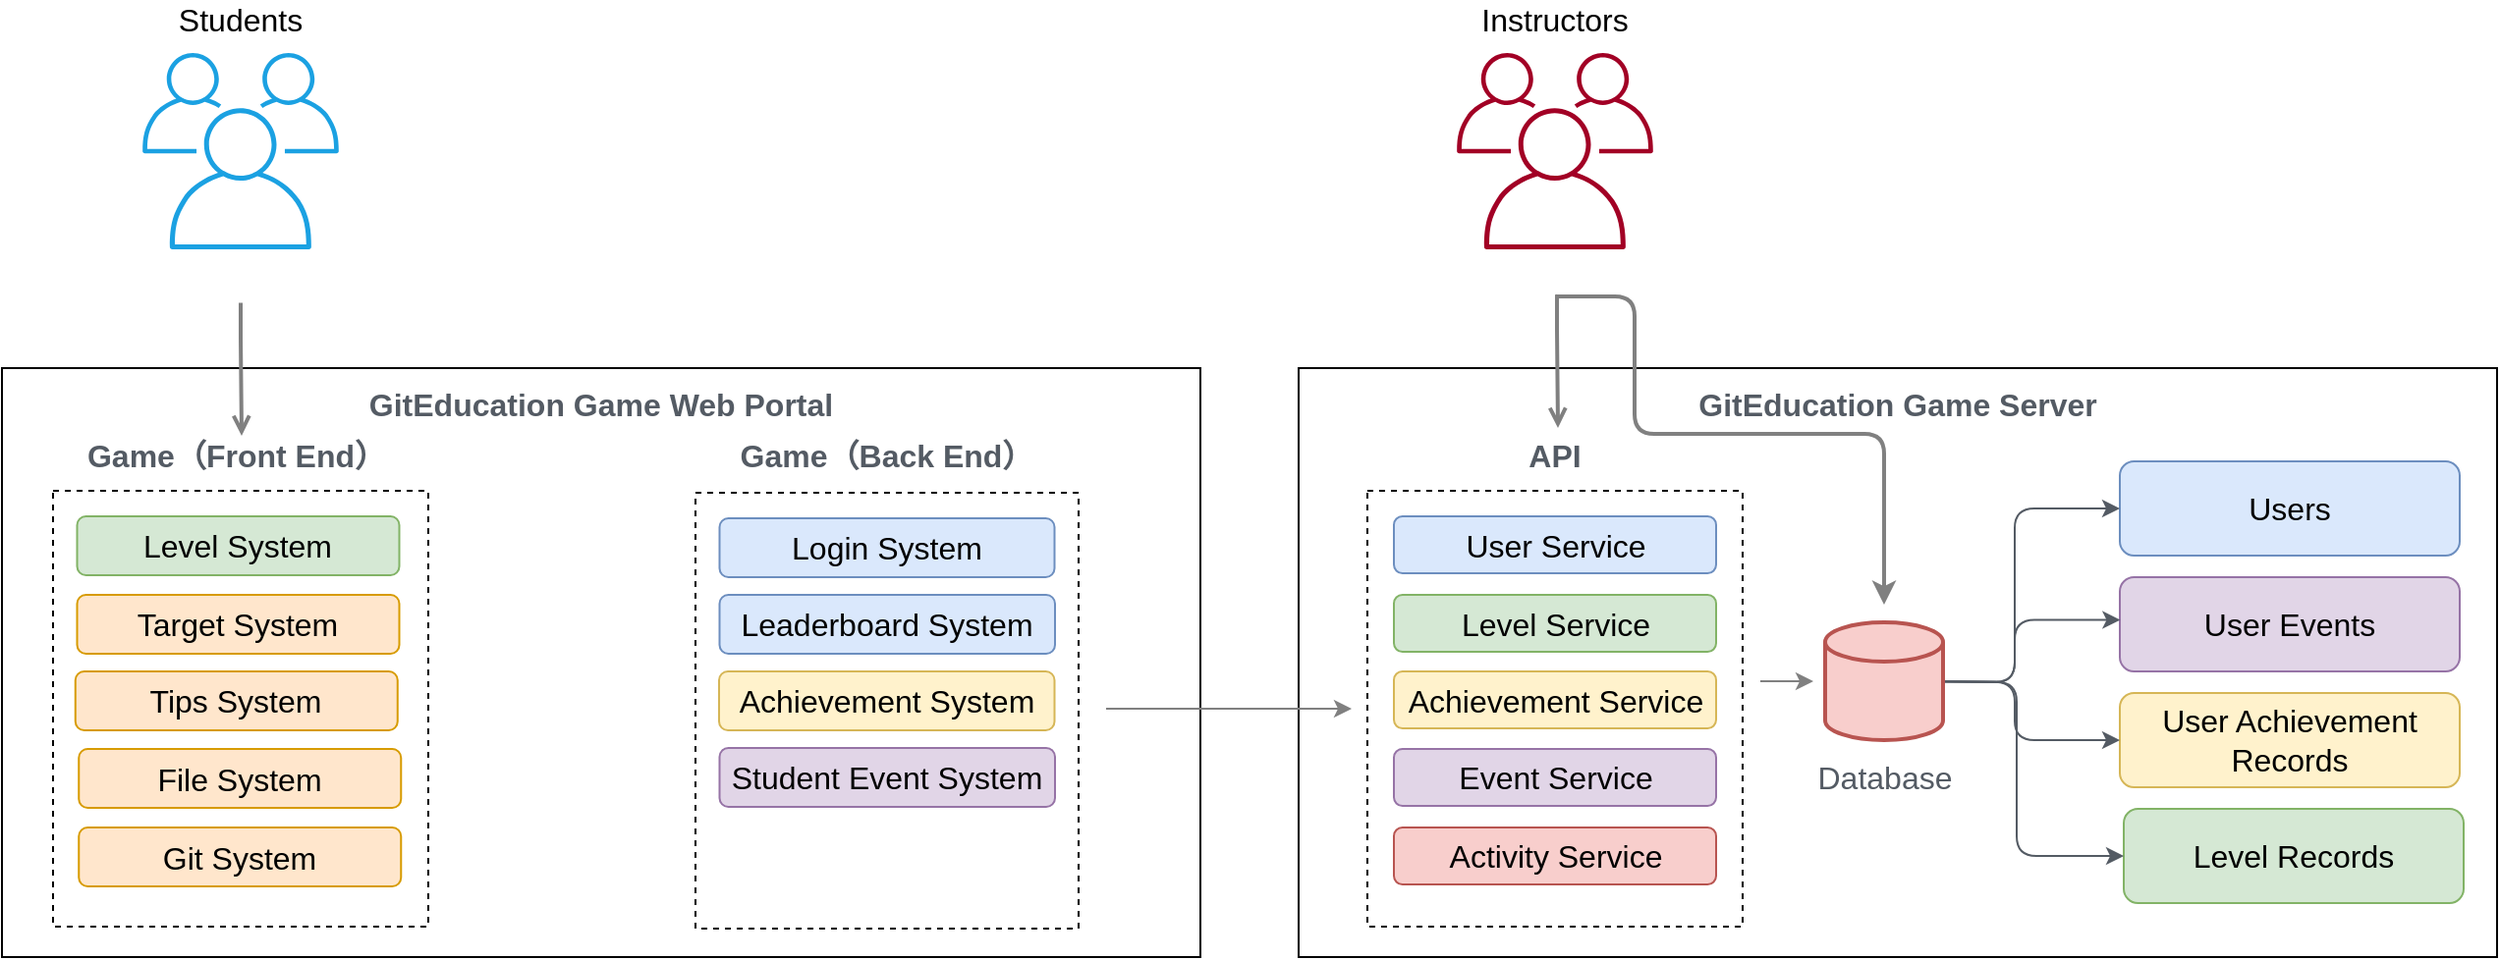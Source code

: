 <mxfile version="15.2.7" type="device"><diagram id="Ht1M8jgEwFfnCIfOTk4-" name="Page-1"><mxGraphModel dx="1497" dy="1265" grid="1" gridSize="10" guides="1" tooltips="1" connect="1" arrows="1" fold="1" page="0" pageScale="1" pageWidth="1169" pageHeight="827" math="0" shadow="0"><root><mxCell id="0"/><mxCell id="1" parent="0"/><mxCell id="XshBHq2qe24tcTKBCftB-1" value="" style="rounded=0;whiteSpace=wrap;html=1;labelBackgroundColor=#ffffff;fillColor=#ffffff;gradientColor=none;" parent="1" vertex="1"><mxGeometry x="30" y="35.5" width="610" height="300" as="geometry"/></mxCell><mxCell id="UEzPUAAOIrF-is8g5C7q-234" style="edgeStyle=orthogonalEdgeStyle;rounded=0;orthogonalLoop=1;jettySize=auto;html=1;startArrow=none;startFill=0;endArrow=open;endFill=0;strokeColor=#808080;strokeWidth=2;" parent="1" edge="1"><mxGeometry relative="1" as="geometry"><mxPoint x="151.5" y="2.208" as="sourcePoint"/><mxPoint x="152" y="70" as="targetPoint"/><Array as="points"><mxPoint x="152" y="20"/><mxPoint x="152" y="20"/></Array></mxGeometry></mxCell><mxCell id="XshBHq2qe24tcTKBCftB-3" value="Students" style="sketch=0;outlineConnect=0;strokeColor=#006EAF;fillColor=#1ba1e2;dashed=0;verticalLabelPosition=bottom;verticalAlign=top;align=center;html=1;fontSize=12;fontStyle=0;aspect=fixed;shape=mxgraph.aws4.illustration_users;pointerEvents=1;fontColor=#ffffff;" parent="1" vertex="1"><mxGeometry x="101.5" y="-125" width="100" height="100" as="geometry"/></mxCell><mxCell id="XshBHq2qe24tcTKBCftB-13" value="GitEducation Game Web Portal" style="text;html=1;strokeColor=none;fillColor=none;align=center;verticalAlign=middle;whiteSpace=wrap;rounded=0;fontSize=16;fontColor=#545B64;fontStyle=1" parent="1" vertex="1"><mxGeometry x="215" y="43.5" width="240" height="20" as="geometry"/></mxCell><mxCell id="XshBHq2qe24tcTKBCftB-16" value="" style="rounded=0;whiteSpace=wrap;html=1;labelBackgroundColor=#ffffff;fillColor=none;gradientColor=none;" parent="1" vertex="1"><mxGeometry x="690" y="35.5" width="610" height="300" as="geometry"/></mxCell><mxCell id="XshBHq2qe24tcTKBCftB-17" style="edgeStyle=orthogonalEdgeStyle;rounded=0;orthogonalLoop=1;jettySize=auto;html=1;startArrow=none;startFill=0;endArrow=open;endFill=0;strokeColor=#808080;strokeWidth=2;" parent="1" edge="1"><mxGeometry relative="1" as="geometry"><mxPoint x="821.5" y="-1.792" as="sourcePoint"/><mxPoint x="822" y="66" as="targetPoint"/><Array as="points"><mxPoint x="822" y="16"/><mxPoint x="822" y="16"/></Array></mxGeometry></mxCell><mxCell id="XshBHq2qe24tcTKBCftB-18" value="instructors" style="sketch=0;outlineConnect=0;dashed=0;verticalLabelPosition=bottom;verticalAlign=top;align=center;html=1;fontSize=12;fontStyle=0;aspect=fixed;shape=mxgraph.aws4.illustration_users;pointerEvents=1;fillColor=#a20025;strokeColor=#6F0000;fontColor=#ffffff;" parent="1" vertex="1"><mxGeometry x="770.5" y="-125" width="100" height="100" as="geometry"/></mxCell><mxCell id="XshBHq2qe24tcTKBCftB-19" value="GitEducation Game Server" style="text;html=1;strokeColor=none;fillColor=none;align=center;verticalAlign=middle;whiteSpace=wrap;rounded=0;fontSize=16;fontColor=#545B64;fontStyle=1" parent="1" vertex="1"><mxGeometry x="885.12" y="43.5" width="219.75" height="20" as="geometry"/></mxCell><mxCell id="8MkwWuEiCVCzs6DIlxsV-3" value="User Achievement Records" style="rounded=1;whiteSpace=wrap;html=1;fontSize=16;fillColor=#fff2cc;strokeColor=#d6b656;" vertex="1" parent="1"><mxGeometry x="1108" y="201" width="173" height="48" as="geometry"/></mxCell><mxCell id="8MkwWuEiCVCzs6DIlxsV-4" value="User Events" style="rounded=1;whiteSpace=wrap;html=1;fontSize=16;fillColor=#e1d5e7;strokeColor=#9673a6;" vertex="1" parent="1"><mxGeometry x="1108" y="142" width="173" height="48" as="geometry"/></mxCell><mxCell id="8MkwWuEiCVCzs6DIlxsV-5" value="Level Records" style="rounded=1;whiteSpace=wrap;html=1;fontSize=16;fillColor=#d5e8d4;strokeColor=#82b366;" vertex="1" parent="1"><mxGeometry x="1110" y="260" width="173" height="48" as="geometry"/></mxCell><mxCell id="8MkwWuEiCVCzs6DIlxsV-7" value="Users" style="rounded=1;whiteSpace=wrap;html=1;fontSize=16;fillColor=#dae8fc;strokeColor=#6c8ebf;" vertex="1" parent="1"><mxGeometry x="1108" y="83" width="173" height="48" as="geometry"/></mxCell><mxCell id="8MkwWuEiCVCzs6DIlxsV-13" value="" style="endArrow=classic;html=1;fontSize=16;fontColor=#545B64;strokeWidth=1;exitX=1;exitY=0.5;exitDx=0;exitDy=0;exitPerimeter=0;entryX=0;entryY=0.5;entryDx=0;entryDy=0;edgeStyle=orthogonalEdgeStyle;strokeColor=#545B64;" edge="1" parent="1" target="8MkwWuEiCVCzs6DIlxsV-7"><mxGeometry width="50" height="50" relative="1" as="geometry"><mxPoint x="1000.0" y="195" as="sourcePoint"/><mxPoint x="1095" y="76" as="targetPoint"/></mxGeometry></mxCell><mxCell id="8MkwWuEiCVCzs6DIlxsV-14" value="" style="endArrow=classic;html=1;fontSize=16;fontColor=#545B64;strokeWidth=1;entryX=0;entryY=0.5;entryDx=0;entryDy=0;edgeStyle=orthogonalEdgeStyle;exitX=1;exitY=0.5;exitDx=0;exitDy=0;exitPerimeter=0;strokeColor=#545B64;" edge="1" parent="1" target="8MkwWuEiCVCzs6DIlxsV-5"><mxGeometry width="50" height="50" relative="1" as="geometry"><mxPoint x="1000.0" y="195" as="sourcePoint"/><mxPoint x="1134" y="248" as="targetPoint"/></mxGeometry></mxCell><mxCell id="8MkwWuEiCVCzs6DIlxsV-16" value="" style="endArrow=classic;html=1;fontSize=16;fontColor=#545B64;strokeWidth=1;entryX=0.001;entryY=0.454;entryDx=0;entryDy=0;entryPerimeter=0;edgeStyle=orthogonalEdgeStyle;exitX=1;exitY=0.5;exitDx=0;exitDy=0;exitPerimeter=0;strokeColor=#545B64;" edge="1" parent="1" target="8MkwWuEiCVCzs6DIlxsV-4"><mxGeometry width="50" height="50" relative="1" as="geometry"><mxPoint x="1000.0" y="195" as="sourcePoint"/><mxPoint x="1038" y="101" as="targetPoint"/></mxGeometry></mxCell><mxCell id="8MkwWuEiCVCzs6DIlxsV-20" value="" style="endArrow=classic;html=1;fontSize=16;fontColor=#545B64;strokeWidth=1;entryX=0;entryY=0.5;entryDx=0;entryDy=0;exitX=1;exitY=0.5;exitDx=0;exitDy=0;exitPerimeter=0;edgeStyle=orthogonalEdgeStyle;strokeColor=#545B64;" edge="1" parent="1" target="8MkwWuEiCVCzs6DIlxsV-3"><mxGeometry width="50" height="50" relative="1" as="geometry"><mxPoint x="1000.0" y="195" as="sourcePoint"/><mxPoint x="1024" y="91" as="targetPoint"/></mxGeometry></mxCell><mxCell id="8MkwWuEiCVCzs6DIlxsV-22" value="" style="strokeWidth=2;html=1;shape=mxgraph.flowchart.database;whiteSpace=wrap;fontSize=16;fillColor=#f8cecc;strokeColor=#b85450;" vertex="1" parent="1"><mxGeometry x="958" y="165" width="60" height="60" as="geometry"/></mxCell><mxCell id="8MkwWuEiCVCzs6DIlxsV-25" value="Database" style="text;html=1;strokeColor=none;fillColor=none;align=center;verticalAlign=middle;whiteSpace=wrap;rounded=0;fontSize=16;fontColor=#545B64;" vertex="1" parent="1"><mxGeometry x="948.5" y="234" width="79" height="20" as="geometry"/></mxCell><mxCell id="8MkwWuEiCVCzs6DIlxsV-29" value="" style="rounded=0;whiteSpace=wrap;html=1;dashed=1;labelBackgroundColor=none;fontSize=16;fontColor=#000000;strokeColor=default;fillColor=default;gradientColor=none;" vertex="1" parent="1"><mxGeometry x="725" y="98" width="191" height="222" as="geometry"/></mxCell><mxCell id="8MkwWuEiCVCzs6DIlxsV-27" value="User Service" style="rounded=1;whiteSpace=wrap;html=1;fontSize=16;fillColor=#dae8fc;strokeColor=#6c8ebf;" vertex="1" parent="1"><mxGeometry x="738.5" y="111" width="164" height="29" as="geometry"/></mxCell><mxCell id="8MkwWuEiCVCzs6DIlxsV-28" value="API" style="text;html=1;strokeColor=none;fillColor=none;align=center;verticalAlign=middle;whiteSpace=wrap;rounded=0;fontSize=16;fontColor=#545B64;fontStyle=1" vertex="1" parent="1"><mxGeometry x="793" y="70" width="55" height="20" as="geometry"/></mxCell><mxCell id="8MkwWuEiCVCzs6DIlxsV-31" value="" style="rounded=0;whiteSpace=wrap;html=1;dashed=1;labelBackgroundColor=none;fontSize=16;fontColor=#000000;strokeColor=default;fillColor=default;gradientColor=none;" vertex="1" parent="1"><mxGeometry x="56" y="98" width="191" height="222" as="geometry"/></mxCell><mxCell id="8MkwWuEiCVCzs6DIlxsV-33" value="Game（Front End）" style="text;html=1;strokeColor=none;fillColor=none;align=center;verticalAlign=middle;whiteSpace=wrap;rounded=0;fontSize=16;fontColor=#545B64;fontStyle=1" vertex="1" parent="1"><mxGeometry x="68.88" y="70" width="161" height="20" as="geometry"/></mxCell><mxCell id="8MkwWuEiCVCzs6DIlxsV-35" value="Students" style="text;html=1;strokeColor=none;fillColor=none;align=center;verticalAlign=middle;whiteSpace=wrap;rounded=0;fontSize=16;fontColor=#000000;fontStyle=0" vertex="1" parent="1"><mxGeometry x="103.25" y="-152" width="96.5" height="20" as="geometry"/></mxCell><mxCell id="8MkwWuEiCVCzs6DIlxsV-36" value="Instructors" style="text;html=1;strokeColor=none;fillColor=none;align=center;verticalAlign=middle;whiteSpace=wrap;rounded=0;fontSize=16;fontColor=#000000;fontStyle=0" vertex="1" parent="1"><mxGeometry x="772.25" y="-152" width="96.5" height="20" as="geometry"/></mxCell><mxCell id="8MkwWuEiCVCzs6DIlxsV-41" value="Level Service" style="rounded=1;whiteSpace=wrap;html=1;fontSize=16;fillColor=#d5e8d4;strokeColor=#82b366;" vertex="1" parent="1"><mxGeometry x="738.5" y="151" width="164" height="29" as="geometry"/></mxCell><mxCell id="8MkwWuEiCVCzs6DIlxsV-42" value="Achievement&amp;nbsp;Service" style="rounded=1;whiteSpace=wrap;html=1;fontSize=16;fillColor=#fff2cc;strokeColor=#d6b656;" vertex="1" parent="1"><mxGeometry x="738.5" y="190" width="164" height="29" as="geometry"/></mxCell><mxCell id="8MkwWuEiCVCzs6DIlxsV-43" value="Event Service" style="rounded=1;whiteSpace=wrap;html=1;fontSize=16;fillColor=#e1d5e7;strokeColor=#9673a6;" vertex="1" parent="1"><mxGeometry x="738.5" y="229.5" width="164" height="29" as="geometry"/></mxCell><mxCell id="8MkwWuEiCVCzs6DIlxsV-44" value="" style="endArrow=classic;html=1;fontSize=16;fontColor=#000000;strokeColor=#808080;strokeWidth=2;rounded=1;edgeStyle=orthogonalEdgeStyle;" edge="1" parent="1"><mxGeometry width="50" height="50" relative="1" as="geometry"><mxPoint x="821" y="-1" as="sourcePoint"/><mxPoint x="988" y="156" as="targetPoint"/><Array as="points"><mxPoint x="861" y="-1"/><mxPoint x="861" y="69"/><mxPoint x="988" y="69"/></Array></mxGeometry></mxCell><mxCell id="8MkwWuEiCVCzs6DIlxsV-46" value="" style="endArrow=none;html=1;fontSize=16;fontColor=#000000;strokeColor=#808080;strokeWidth=1;" edge="1" parent="1"><mxGeometry width="50" height="50" relative="1" as="geometry"><mxPoint x="822" y="3" as="sourcePoint"/><mxPoint x="821" y="-2" as="targetPoint"/></mxGeometry></mxCell><mxCell id="8MkwWuEiCVCzs6DIlxsV-47" value="Activity&amp;nbsp;Service" style="rounded=1;whiteSpace=wrap;html=1;fontSize=16;fillColor=#f8cecc;strokeColor=#b85450;" vertex="1" parent="1"><mxGeometry x="738.5" y="269.5" width="164" height="29" as="geometry"/></mxCell><mxCell id="8MkwWuEiCVCzs6DIlxsV-50" value="" style="endArrow=classic;html=1;fontSize=16;fontColor=#000000;strokeColor=#808080;strokeWidth=1;" edge="1" parent="1"><mxGeometry width="50" height="50" relative="1" as="geometry"><mxPoint x="925" y="195" as="sourcePoint"/><mxPoint x="952" y="195" as="targetPoint"/></mxGeometry></mxCell><mxCell id="8MkwWuEiCVCzs6DIlxsV-51" value="Level System" style="rounded=1;whiteSpace=wrap;html=1;fontSize=16;fillColor=#d5e8d4;strokeColor=#82b366;" vertex="1" parent="1"><mxGeometry x="68.25" y="111" width="164" height="30" as="geometry"/></mxCell><mxCell id="8MkwWuEiCVCzs6DIlxsV-55" value="" style="rounded=0;whiteSpace=wrap;html=1;dashed=1;labelBackgroundColor=none;fontSize=16;fontColor=#000000;strokeColor=default;fillColor=default;gradientColor=none;" vertex="1" parent="1"><mxGeometry x="383" y="99" width="195" height="222" as="geometry"/></mxCell><mxCell id="8MkwWuEiCVCzs6DIlxsV-56" value="Game（Back End）" style="text;html=1;strokeColor=none;fillColor=none;align=center;verticalAlign=middle;whiteSpace=wrap;rounded=0;fontSize=16;fontColor=#545B64;fontStyle=1" vertex="1" parent="1"><mxGeometry x="404" y="70" width="153" height="20" as="geometry"/></mxCell><mxCell id="8MkwWuEiCVCzs6DIlxsV-57" value="Student Event System" style="rounded=1;whiteSpace=wrap;html=1;fontSize=16;fillColor=#e1d5e7;strokeColor=#9673a6;" vertex="1" parent="1"><mxGeometry x="395.25" y="229" width="170.75" height="30" as="geometry"/></mxCell><mxCell id="8MkwWuEiCVCzs6DIlxsV-58" value="Login System" style="rounded=1;whiteSpace=wrap;html=1;fontSize=16;fillColor=#dae8fc;strokeColor=#6c8ebf;" vertex="1" parent="1"><mxGeometry x="395.25" y="112" width="170.5" height="30" as="geometry"/></mxCell><mxCell id="8MkwWuEiCVCzs6DIlxsV-59" value="" style="endArrow=classic;html=1;fontSize=16;fontColor=#000000;strokeColor=#808080;strokeWidth=1;" edge="1" parent="1"><mxGeometry width="50" height="50" relative="1" as="geometry"><mxPoint x="592" y="209" as="sourcePoint"/><mxPoint x="717" y="209" as="targetPoint"/></mxGeometry></mxCell><mxCell id="8MkwWuEiCVCzs6DIlxsV-61" value="Leaderboard System" style="rounded=1;whiteSpace=wrap;html=1;fontSize=16;fillColor=#dae8fc;strokeColor=#6c8ebf;" vertex="1" parent="1"><mxGeometry x="395.25" y="151" width="170.75" height="30" as="geometry"/></mxCell><mxCell id="8MkwWuEiCVCzs6DIlxsV-64" value="Achievement System" style="rounded=1;whiteSpace=wrap;html=1;fontSize=16;fillColor=#fff2cc;strokeColor=#d6b656;" vertex="1" parent="1"><mxGeometry x="395" y="190" width="170.75" height="30" as="geometry"/></mxCell><mxCell id="8MkwWuEiCVCzs6DIlxsV-65" value="Tips System" style="rounded=1;whiteSpace=wrap;html=1;fontSize=16;fillColor=#ffe6cc;strokeColor=#d79b00;" vertex="1" parent="1"><mxGeometry x="67.38" y="190" width="164" height="30" as="geometry"/></mxCell><mxCell id="8MkwWuEiCVCzs6DIlxsV-66" value="File System" style="rounded=1;whiteSpace=wrap;html=1;fontSize=16;fillColor=#ffe6cc;strokeColor=#d79b00;" vertex="1" parent="1"><mxGeometry x="69.13" y="229.5" width="164" height="30" as="geometry"/></mxCell><mxCell id="8MkwWuEiCVCzs6DIlxsV-67" value="Git System" style="rounded=1;whiteSpace=wrap;html=1;fontSize=16;fillColor=#ffe6cc;strokeColor=#d79b00;" vertex="1" parent="1"><mxGeometry x="69.13" y="269.5" width="164" height="30" as="geometry"/></mxCell><mxCell id="8MkwWuEiCVCzs6DIlxsV-68" value="Target System" style="rounded=1;whiteSpace=wrap;html=1;fontSize=16;fillColor=#ffe6cc;strokeColor=#d79b00;" vertex="1" parent="1"><mxGeometry x="68.25" y="151" width="164" height="30" as="geometry"/></mxCell></root></mxGraphModel></diagram></mxfile>